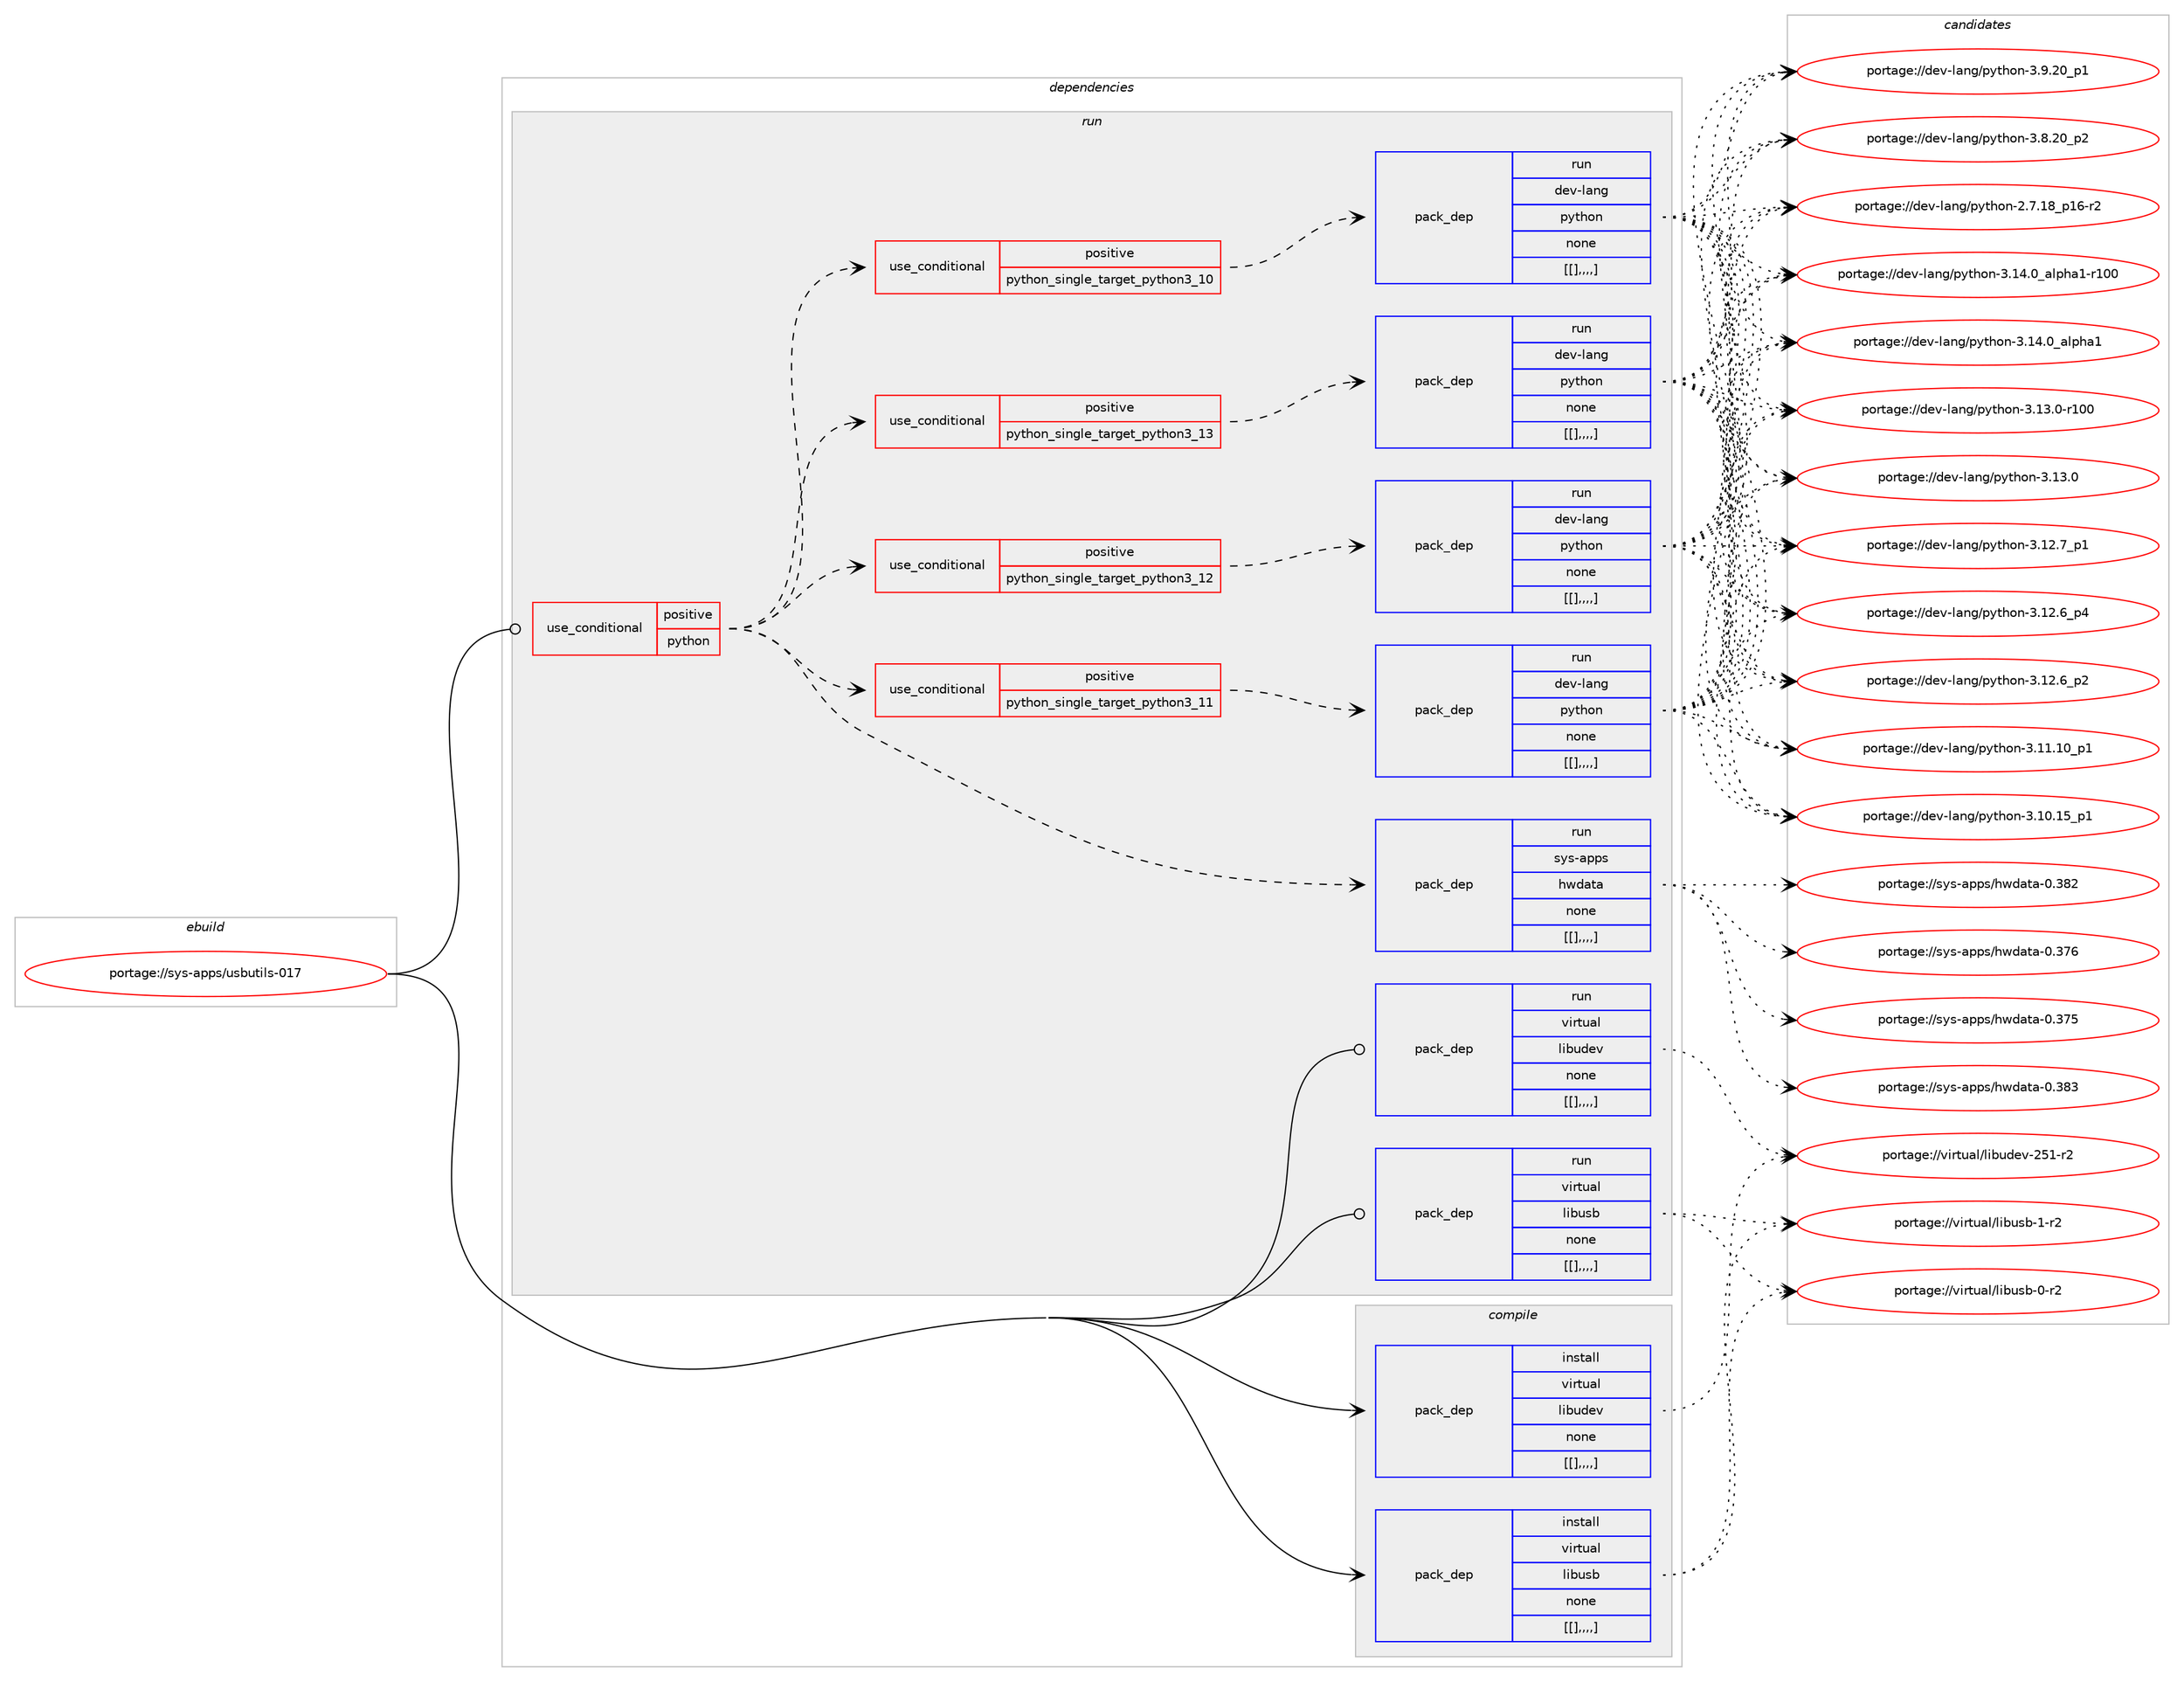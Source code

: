 digraph prolog {

# *************
# Graph options
# *************

newrank=true;
concentrate=true;
compound=true;
graph [rankdir=LR,fontname=Helvetica,fontsize=10,ranksep=1.5];#, ranksep=2.5, nodesep=0.2];
edge  [arrowhead=vee];
node  [fontname=Helvetica,fontsize=10];

# **********
# The ebuild
# **********

subgraph cluster_leftcol {
color=gray;
label=<<i>ebuild</i>>;
id [label="portage://sys-apps/usbutils-017", color=red, width=4, href="../sys-apps/usbutils-017.svg"];
}

# ****************
# The dependencies
# ****************

subgraph cluster_midcol {
color=gray;
label=<<i>dependencies</i>>;
subgraph cluster_compile {
fillcolor="#eeeeee";
style=filled;
label=<<i>compile</i>>;
subgraph pack325316 {
dependency447462 [label=<<TABLE BORDER="0" CELLBORDER="1" CELLSPACING="0" CELLPADDING="4" WIDTH="220"><TR><TD ROWSPAN="6" CELLPADDING="30">pack_dep</TD></TR><TR><TD WIDTH="110">install</TD></TR><TR><TD>virtual</TD></TR><TR><TD>libudev</TD></TR><TR><TD>none</TD></TR><TR><TD>[[],,,,]</TD></TR></TABLE>>, shape=none, color=blue];
}
id:e -> dependency447462:w [weight=20,style="solid",arrowhead="vee"];
subgraph pack325334 {
dependency447526 [label=<<TABLE BORDER="0" CELLBORDER="1" CELLSPACING="0" CELLPADDING="4" WIDTH="220"><TR><TD ROWSPAN="6" CELLPADDING="30">pack_dep</TD></TR><TR><TD WIDTH="110">install</TD></TR><TR><TD>virtual</TD></TR><TR><TD>libusb</TD></TR><TR><TD>none</TD></TR><TR><TD>[[],,,,]</TD></TR></TABLE>>, shape=none, color=blue];
}
id:e -> dependency447526:w [weight=20,style="solid",arrowhead="vee"];
}
subgraph cluster_compileandrun {
fillcolor="#eeeeee";
style=filled;
label=<<i>compile and run</i>>;
}
subgraph cluster_run {
fillcolor="#eeeeee";
style=filled;
label=<<i>run</i>>;
subgraph cond118980 {
dependency447556 [label=<<TABLE BORDER="0" CELLBORDER="1" CELLSPACING="0" CELLPADDING="4"><TR><TD ROWSPAN="3" CELLPADDING="10">use_conditional</TD></TR><TR><TD>positive</TD></TR><TR><TD>python</TD></TR></TABLE>>, shape=none, color=red];
subgraph cond118997 {
dependency447627 [label=<<TABLE BORDER="0" CELLBORDER="1" CELLSPACING="0" CELLPADDING="4"><TR><TD ROWSPAN="3" CELLPADDING="10">use_conditional</TD></TR><TR><TD>positive</TD></TR><TR><TD>python_single_target_python3_10</TD></TR></TABLE>>, shape=none, color=red];
subgraph pack325477 {
dependency447725 [label=<<TABLE BORDER="0" CELLBORDER="1" CELLSPACING="0" CELLPADDING="4" WIDTH="220"><TR><TD ROWSPAN="6" CELLPADDING="30">pack_dep</TD></TR><TR><TD WIDTH="110">run</TD></TR><TR><TD>dev-lang</TD></TR><TR><TD>python</TD></TR><TR><TD>none</TD></TR><TR><TD>[[],,,,]</TD></TR></TABLE>>, shape=none, color=blue];
}
dependency447627:e -> dependency447725:w [weight=20,style="dashed",arrowhead="vee"];
}
dependency447556:e -> dependency447627:w [weight=20,style="dashed",arrowhead="vee"];
subgraph cond119051 {
dependency447748 [label=<<TABLE BORDER="0" CELLBORDER="1" CELLSPACING="0" CELLPADDING="4"><TR><TD ROWSPAN="3" CELLPADDING="10">use_conditional</TD></TR><TR><TD>positive</TD></TR><TR><TD>python_single_target_python3_11</TD></TR></TABLE>>, shape=none, color=red];
subgraph pack325509 {
dependency447790 [label=<<TABLE BORDER="0" CELLBORDER="1" CELLSPACING="0" CELLPADDING="4" WIDTH="220"><TR><TD ROWSPAN="6" CELLPADDING="30">pack_dep</TD></TR><TR><TD WIDTH="110">run</TD></TR><TR><TD>dev-lang</TD></TR><TR><TD>python</TD></TR><TR><TD>none</TD></TR><TR><TD>[[],,,,]</TD></TR></TABLE>>, shape=none, color=blue];
}
dependency447748:e -> dependency447790:w [weight=20,style="dashed",arrowhead="vee"];
}
dependency447556:e -> dependency447748:w [weight=20,style="dashed",arrowhead="vee"];
subgraph cond119091 {
dependency447850 [label=<<TABLE BORDER="0" CELLBORDER="1" CELLSPACING="0" CELLPADDING="4"><TR><TD ROWSPAN="3" CELLPADDING="10">use_conditional</TD></TR><TR><TD>positive</TD></TR><TR><TD>python_single_target_python3_12</TD></TR></TABLE>>, shape=none, color=red];
subgraph pack325585 {
dependency447875 [label=<<TABLE BORDER="0" CELLBORDER="1" CELLSPACING="0" CELLPADDING="4" WIDTH="220"><TR><TD ROWSPAN="6" CELLPADDING="30">pack_dep</TD></TR><TR><TD WIDTH="110">run</TD></TR><TR><TD>dev-lang</TD></TR><TR><TD>python</TD></TR><TR><TD>none</TD></TR><TR><TD>[[],,,,]</TD></TR></TABLE>>, shape=none, color=blue];
}
dependency447850:e -> dependency447875:w [weight=20,style="dashed",arrowhead="vee"];
}
dependency447556:e -> dependency447850:w [weight=20,style="dashed",arrowhead="vee"];
subgraph cond119116 {
dependency447918 [label=<<TABLE BORDER="0" CELLBORDER="1" CELLSPACING="0" CELLPADDING="4"><TR><TD ROWSPAN="3" CELLPADDING="10">use_conditional</TD></TR><TR><TD>positive</TD></TR><TR><TD>python_single_target_python3_13</TD></TR></TABLE>>, shape=none, color=red];
subgraph pack325626 {
dependency447942 [label=<<TABLE BORDER="0" CELLBORDER="1" CELLSPACING="0" CELLPADDING="4" WIDTH="220"><TR><TD ROWSPAN="6" CELLPADDING="30">pack_dep</TD></TR><TR><TD WIDTH="110">run</TD></TR><TR><TD>dev-lang</TD></TR><TR><TD>python</TD></TR><TR><TD>none</TD></TR><TR><TD>[[],,,,]</TD></TR></TABLE>>, shape=none, color=blue];
}
dependency447918:e -> dependency447942:w [weight=20,style="dashed",arrowhead="vee"];
}
dependency447556:e -> dependency447918:w [weight=20,style="dashed",arrowhead="vee"];
subgraph pack325629 {
dependency447953 [label=<<TABLE BORDER="0" CELLBORDER="1" CELLSPACING="0" CELLPADDING="4" WIDTH="220"><TR><TD ROWSPAN="6" CELLPADDING="30">pack_dep</TD></TR><TR><TD WIDTH="110">run</TD></TR><TR><TD>sys-apps</TD></TR><TR><TD>hwdata</TD></TR><TR><TD>none</TD></TR><TR><TD>[[],,,,]</TD></TR></TABLE>>, shape=none, color=blue];
}
dependency447556:e -> dependency447953:w [weight=20,style="dashed",arrowhead="vee"];
}
id:e -> dependency447556:w [weight=20,style="solid",arrowhead="odot"];
subgraph pack325649 {
dependency447978 [label=<<TABLE BORDER="0" CELLBORDER="1" CELLSPACING="0" CELLPADDING="4" WIDTH="220"><TR><TD ROWSPAN="6" CELLPADDING="30">pack_dep</TD></TR><TR><TD WIDTH="110">run</TD></TR><TR><TD>virtual</TD></TR><TR><TD>libudev</TD></TR><TR><TD>none</TD></TR><TR><TD>[[],,,,]</TD></TR></TABLE>>, shape=none, color=blue];
}
id:e -> dependency447978:w [weight=20,style="solid",arrowhead="odot"];
subgraph pack325653 {
dependency447983 [label=<<TABLE BORDER="0" CELLBORDER="1" CELLSPACING="0" CELLPADDING="4" WIDTH="220"><TR><TD ROWSPAN="6" CELLPADDING="30">pack_dep</TD></TR><TR><TD WIDTH="110">run</TD></TR><TR><TD>virtual</TD></TR><TR><TD>libusb</TD></TR><TR><TD>none</TD></TR><TR><TD>[[],,,,]</TD></TR></TABLE>>, shape=none, color=blue];
}
id:e -> dependency447983:w [weight=20,style="solid",arrowhead="odot"];
}
}

# **************
# The candidates
# **************

subgraph cluster_choices {
rank=same;
color=gray;
label=<<i>candidates</i>>;

subgraph choice325042 {
color=black;
nodesep=1;
choice118105114116117971084710810598117100101118455053494511450 [label="portage://virtual/libudev-251-r2", color=red, width=4,href="../virtual/libudev-251-r2.svg"];
dependency447462:e -> choice118105114116117971084710810598117100101118455053494511450:w [style=dotted,weight="100"];
}
subgraph choice325056 {
color=black;
nodesep=1;
choice1181051141161179710847108105981171159845494511450 [label="portage://virtual/libusb-1-r2", color=red, width=4,href="../virtual/libusb-1-r2.svg"];
choice1181051141161179710847108105981171159845484511450 [label="portage://virtual/libusb-0-r2", color=red, width=4,href="../virtual/libusb-0-r2.svg"];
dependency447526:e -> choice1181051141161179710847108105981171159845494511450:w [style=dotted,weight="100"];
dependency447526:e -> choice1181051141161179710847108105981171159845484511450:w [style=dotted,weight="100"];
}
subgraph choice325100 {
color=black;
nodesep=1;
choice100101118451089711010347112121116104111110455146495246489597108112104974945114494848 [label="portage://dev-lang/python-3.14.0_alpha1-r100", color=red, width=4,href="../dev-lang/python-3.14.0_alpha1-r100.svg"];
choice1001011184510897110103471121211161041111104551464952464895971081121049749 [label="portage://dev-lang/python-3.14.0_alpha1", color=red, width=4,href="../dev-lang/python-3.14.0_alpha1.svg"];
choice1001011184510897110103471121211161041111104551464951464845114494848 [label="portage://dev-lang/python-3.13.0-r100", color=red, width=4,href="../dev-lang/python-3.13.0-r100.svg"];
choice10010111845108971101034711212111610411111045514649514648 [label="portage://dev-lang/python-3.13.0", color=red, width=4,href="../dev-lang/python-3.13.0.svg"];
choice100101118451089711010347112121116104111110455146495046559511249 [label="portage://dev-lang/python-3.12.7_p1", color=red, width=4,href="../dev-lang/python-3.12.7_p1.svg"];
choice100101118451089711010347112121116104111110455146495046549511252 [label="portage://dev-lang/python-3.12.6_p4", color=red, width=4,href="../dev-lang/python-3.12.6_p4.svg"];
choice100101118451089711010347112121116104111110455146495046549511250 [label="portage://dev-lang/python-3.12.6_p2", color=red, width=4,href="../dev-lang/python-3.12.6_p2.svg"];
choice10010111845108971101034711212111610411111045514649494649489511249 [label="portage://dev-lang/python-3.11.10_p1", color=red, width=4,href="../dev-lang/python-3.11.10_p1.svg"];
choice10010111845108971101034711212111610411111045514649484649539511249 [label="portage://dev-lang/python-3.10.15_p1", color=red, width=4,href="../dev-lang/python-3.10.15_p1.svg"];
choice100101118451089711010347112121116104111110455146574650489511249 [label="portage://dev-lang/python-3.9.20_p1", color=red, width=4,href="../dev-lang/python-3.9.20_p1.svg"];
choice100101118451089711010347112121116104111110455146564650489511250 [label="portage://dev-lang/python-3.8.20_p2", color=red, width=4,href="../dev-lang/python-3.8.20_p2.svg"];
choice100101118451089711010347112121116104111110455046554649569511249544511450 [label="portage://dev-lang/python-2.7.18_p16-r2", color=red, width=4,href="../dev-lang/python-2.7.18_p16-r2.svg"];
dependency447725:e -> choice100101118451089711010347112121116104111110455146495246489597108112104974945114494848:w [style=dotted,weight="100"];
dependency447725:e -> choice1001011184510897110103471121211161041111104551464952464895971081121049749:w [style=dotted,weight="100"];
dependency447725:e -> choice1001011184510897110103471121211161041111104551464951464845114494848:w [style=dotted,weight="100"];
dependency447725:e -> choice10010111845108971101034711212111610411111045514649514648:w [style=dotted,weight="100"];
dependency447725:e -> choice100101118451089711010347112121116104111110455146495046559511249:w [style=dotted,weight="100"];
dependency447725:e -> choice100101118451089711010347112121116104111110455146495046549511252:w [style=dotted,weight="100"];
dependency447725:e -> choice100101118451089711010347112121116104111110455146495046549511250:w [style=dotted,weight="100"];
dependency447725:e -> choice10010111845108971101034711212111610411111045514649494649489511249:w [style=dotted,weight="100"];
dependency447725:e -> choice10010111845108971101034711212111610411111045514649484649539511249:w [style=dotted,weight="100"];
dependency447725:e -> choice100101118451089711010347112121116104111110455146574650489511249:w [style=dotted,weight="100"];
dependency447725:e -> choice100101118451089711010347112121116104111110455146564650489511250:w [style=dotted,weight="100"];
dependency447725:e -> choice100101118451089711010347112121116104111110455046554649569511249544511450:w [style=dotted,weight="100"];
}
subgraph choice325121 {
color=black;
nodesep=1;
choice100101118451089711010347112121116104111110455146495246489597108112104974945114494848 [label="portage://dev-lang/python-3.14.0_alpha1-r100", color=red, width=4,href="../dev-lang/python-3.14.0_alpha1-r100.svg"];
choice1001011184510897110103471121211161041111104551464952464895971081121049749 [label="portage://dev-lang/python-3.14.0_alpha1", color=red, width=4,href="../dev-lang/python-3.14.0_alpha1.svg"];
choice1001011184510897110103471121211161041111104551464951464845114494848 [label="portage://dev-lang/python-3.13.0-r100", color=red, width=4,href="../dev-lang/python-3.13.0-r100.svg"];
choice10010111845108971101034711212111610411111045514649514648 [label="portage://dev-lang/python-3.13.0", color=red, width=4,href="../dev-lang/python-3.13.0.svg"];
choice100101118451089711010347112121116104111110455146495046559511249 [label="portage://dev-lang/python-3.12.7_p1", color=red, width=4,href="../dev-lang/python-3.12.7_p1.svg"];
choice100101118451089711010347112121116104111110455146495046549511252 [label="portage://dev-lang/python-3.12.6_p4", color=red, width=4,href="../dev-lang/python-3.12.6_p4.svg"];
choice100101118451089711010347112121116104111110455146495046549511250 [label="portage://dev-lang/python-3.12.6_p2", color=red, width=4,href="../dev-lang/python-3.12.6_p2.svg"];
choice10010111845108971101034711212111610411111045514649494649489511249 [label="portage://dev-lang/python-3.11.10_p1", color=red, width=4,href="../dev-lang/python-3.11.10_p1.svg"];
choice10010111845108971101034711212111610411111045514649484649539511249 [label="portage://dev-lang/python-3.10.15_p1", color=red, width=4,href="../dev-lang/python-3.10.15_p1.svg"];
choice100101118451089711010347112121116104111110455146574650489511249 [label="portage://dev-lang/python-3.9.20_p1", color=red, width=4,href="../dev-lang/python-3.9.20_p1.svg"];
choice100101118451089711010347112121116104111110455146564650489511250 [label="portage://dev-lang/python-3.8.20_p2", color=red, width=4,href="../dev-lang/python-3.8.20_p2.svg"];
choice100101118451089711010347112121116104111110455046554649569511249544511450 [label="portage://dev-lang/python-2.7.18_p16-r2", color=red, width=4,href="../dev-lang/python-2.7.18_p16-r2.svg"];
dependency447790:e -> choice100101118451089711010347112121116104111110455146495246489597108112104974945114494848:w [style=dotted,weight="100"];
dependency447790:e -> choice1001011184510897110103471121211161041111104551464952464895971081121049749:w [style=dotted,weight="100"];
dependency447790:e -> choice1001011184510897110103471121211161041111104551464951464845114494848:w [style=dotted,weight="100"];
dependency447790:e -> choice10010111845108971101034711212111610411111045514649514648:w [style=dotted,weight="100"];
dependency447790:e -> choice100101118451089711010347112121116104111110455146495046559511249:w [style=dotted,weight="100"];
dependency447790:e -> choice100101118451089711010347112121116104111110455146495046549511252:w [style=dotted,weight="100"];
dependency447790:e -> choice100101118451089711010347112121116104111110455146495046549511250:w [style=dotted,weight="100"];
dependency447790:e -> choice10010111845108971101034711212111610411111045514649494649489511249:w [style=dotted,weight="100"];
dependency447790:e -> choice10010111845108971101034711212111610411111045514649484649539511249:w [style=dotted,weight="100"];
dependency447790:e -> choice100101118451089711010347112121116104111110455146574650489511249:w [style=dotted,weight="100"];
dependency447790:e -> choice100101118451089711010347112121116104111110455146564650489511250:w [style=dotted,weight="100"];
dependency447790:e -> choice100101118451089711010347112121116104111110455046554649569511249544511450:w [style=dotted,weight="100"];
}
subgraph choice325142 {
color=black;
nodesep=1;
choice100101118451089711010347112121116104111110455146495246489597108112104974945114494848 [label="portage://dev-lang/python-3.14.0_alpha1-r100", color=red, width=4,href="../dev-lang/python-3.14.0_alpha1-r100.svg"];
choice1001011184510897110103471121211161041111104551464952464895971081121049749 [label="portage://dev-lang/python-3.14.0_alpha1", color=red, width=4,href="../dev-lang/python-3.14.0_alpha1.svg"];
choice1001011184510897110103471121211161041111104551464951464845114494848 [label="portage://dev-lang/python-3.13.0-r100", color=red, width=4,href="../dev-lang/python-3.13.0-r100.svg"];
choice10010111845108971101034711212111610411111045514649514648 [label="portage://dev-lang/python-3.13.0", color=red, width=4,href="../dev-lang/python-3.13.0.svg"];
choice100101118451089711010347112121116104111110455146495046559511249 [label="portage://dev-lang/python-3.12.7_p1", color=red, width=4,href="../dev-lang/python-3.12.7_p1.svg"];
choice100101118451089711010347112121116104111110455146495046549511252 [label="portage://dev-lang/python-3.12.6_p4", color=red, width=4,href="../dev-lang/python-3.12.6_p4.svg"];
choice100101118451089711010347112121116104111110455146495046549511250 [label="portage://dev-lang/python-3.12.6_p2", color=red, width=4,href="../dev-lang/python-3.12.6_p2.svg"];
choice10010111845108971101034711212111610411111045514649494649489511249 [label="portage://dev-lang/python-3.11.10_p1", color=red, width=4,href="../dev-lang/python-3.11.10_p1.svg"];
choice10010111845108971101034711212111610411111045514649484649539511249 [label="portage://dev-lang/python-3.10.15_p1", color=red, width=4,href="../dev-lang/python-3.10.15_p1.svg"];
choice100101118451089711010347112121116104111110455146574650489511249 [label="portage://dev-lang/python-3.9.20_p1", color=red, width=4,href="../dev-lang/python-3.9.20_p1.svg"];
choice100101118451089711010347112121116104111110455146564650489511250 [label="portage://dev-lang/python-3.8.20_p2", color=red, width=4,href="../dev-lang/python-3.8.20_p2.svg"];
choice100101118451089711010347112121116104111110455046554649569511249544511450 [label="portage://dev-lang/python-2.7.18_p16-r2", color=red, width=4,href="../dev-lang/python-2.7.18_p16-r2.svg"];
dependency447875:e -> choice100101118451089711010347112121116104111110455146495246489597108112104974945114494848:w [style=dotted,weight="100"];
dependency447875:e -> choice1001011184510897110103471121211161041111104551464952464895971081121049749:w [style=dotted,weight="100"];
dependency447875:e -> choice1001011184510897110103471121211161041111104551464951464845114494848:w [style=dotted,weight="100"];
dependency447875:e -> choice10010111845108971101034711212111610411111045514649514648:w [style=dotted,weight="100"];
dependency447875:e -> choice100101118451089711010347112121116104111110455146495046559511249:w [style=dotted,weight="100"];
dependency447875:e -> choice100101118451089711010347112121116104111110455146495046549511252:w [style=dotted,weight="100"];
dependency447875:e -> choice100101118451089711010347112121116104111110455146495046549511250:w [style=dotted,weight="100"];
dependency447875:e -> choice10010111845108971101034711212111610411111045514649494649489511249:w [style=dotted,weight="100"];
dependency447875:e -> choice10010111845108971101034711212111610411111045514649484649539511249:w [style=dotted,weight="100"];
dependency447875:e -> choice100101118451089711010347112121116104111110455146574650489511249:w [style=dotted,weight="100"];
dependency447875:e -> choice100101118451089711010347112121116104111110455146564650489511250:w [style=dotted,weight="100"];
dependency447875:e -> choice100101118451089711010347112121116104111110455046554649569511249544511450:w [style=dotted,weight="100"];
}
subgraph choice325152 {
color=black;
nodesep=1;
choice100101118451089711010347112121116104111110455146495246489597108112104974945114494848 [label="portage://dev-lang/python-3.14.0_alpha1-r100", color=red, width=4,href="../dev-lang/python-3.14.0_alpha1-r100.svg"];
choice1001011184510897110103471121211161041111104551464952464895971081121049749 [label="portage://dev-lang/python-3.14.0_alpha1", color=red, width=4,href="../dev-lang/python-3.14.0_alpha1.svg"];
choice1001011184510897110103471121211161041111104551464951464845114494848 [label="portage://dev-lang/python-3.13.0-r100", color=red, width=4,href="../dev-lang/python-3.13.0-r100.svg"];
choice10010111845108971101034711212111610411111045514649514648 [label="portage://dev-lang/python-3.13.0", color=red, width=4,href="../dev-lang/python-3.13.0.svg"];
choice100101118451089711010347112121116104111110455146495046559511249 [label="portage://dev-lang/python-3.12.7_p1", color=red, width=4,href="../dev-lang/python-3.12.7_p1.svg"];
choice100101118451089711010347112121116104111110455146495046549511252 [label="portage://dev-lang/python-3.12.6_p4", color=red, width=4,href="../dev-lang/python-3.12.6_p4.svg"];
choice100101118451089711010347112121116104111110455146495046549511250 [label="portage://dev-lang/python-3.12.6_p2", color=red, width=4,href="../dev-lang/python-3.12.6_p2.svg"];
choice10010111845108971101034711212111610411111045514649494649489511249 [label="portage://dev-lang/python-3.11.10_p1", color=red, width=4,href="../dev-lang/python-3.11.10_p1.svg"];
choice10010111845108971101034711212111610411111045514649484649539511249 [label="portage://dev-lang/python-3.10.15_p1", color=red, width=4,href="../dev-lang/python-3.10.15_p1.svg"];
choice100101118451089711010347112121116104111110455146574650489511249 [label="portage://dev-lang/python-3.9.20_p1", color=red, width=4,href="../dev-lang/python-3.9.20_p1.svg"];
choice100101118451089711010347112121116104111110455146564650489511250 [label="portage://dev-lang/python-3.8.20_p2", color=red, width=4,href="../dev-lang/python-3.8.20_p2.svg"];
choice100101118451089711010347112121116104111110455046554649569511249544511450 [label="portage://dev-lang/python-2.7.18_p16-r2", color=red, width=4,href="../dev-lang/python-2.7.18_p16-r2.svg"];
dependency447942:e -> choice100101118451089711010347112121116104111110455146495246489597108112104974945114494848:w [style=dotted,weight="100"];
dependency447942:e -> choice1001011184510897110103471121211161041111104551464952464895971081121049749:w [style=dotted,weight="100"];
dependency447942:e -> choice1001011184510897110103471121211161041111104551464951464845114494848:w [style=dotted,weight="100"];
dependency447942:e -> choice10010111845108971101034711212111610411111045514649514648:w [style=dotted,weight="100"];
dependency447942:e -> choice100101118451089711010347112121116104111110455146495046559511249:w [style=dotted,weight="100"];
dependency447942:e -> choice100101118451089711010347112121116104111110455146495046549511252:w [style=dotted,weight="100"];
dependency447942:e -> choice100101118451089711010347112121116104111110455146495046549511250:w [style=dotted,weight="100"];
dependency447942:e -> choice10010111845108971101034711212111610411111045514649494649489511249:w [style=dotted,weight="100"];
dependency447942:e -> choice10010111845108971101034711212111610411111045514649484649539511249:w [style=dotted,weight="100"];
dependency447942:e -> choice100101118451089711010347112121116104111110455146574650489511249:w [style=dotted,weight="100"];
dependency447942:e -> choice100101118451089711010347112121116104111110455146564650489511250:w [style=dotted,weight="100"];
dependency447942:e -> choice100101118451089711010347112121116104111110455046554649569511249544511450:w [style=dotted,weight="100"];
}
subgraph choice325172 {
color=black;
nodesep=1;
choice1151211154597112112115471041191009711697454846515651 [label="portage://sys-apps/hwdata-0.383", color=red, width=4,href="../sys-apps/hwdata-0.383.svg"];
choice1151211154597112112115471041191009711697454846515650 [label="portage://sys-apps/hwdata-0.382", color=red, width=4,href="../sys-apps/hwdata-0.382.svg"];
choice1151211154597112112115471041191009711697454846515554 [label="portage://sys-apps/hwdata-0.376", color=red, width=4,href="../sys-apps/hwdata-0.376.svg"];
choice1151211154597112112115471041191009711697454846515553 [label="portage://sys-apps/hwdata-0.375", color=red, width=4,href="../sys-apps/hwdata-0.375.svg"];
dependency447953:e -> choice1151211154597112112115471041191009711697454846515651:w [style=dotted,weight="100"];
dependency447953:e -> choice1151211154597112112115471041191009711697454846515650:w [style=dotted,weight="100"];
dependency447953:e -> choice1151211154597112112115471041191009711697454846515554:w [style=dotted,weight="100"];
dependency447953:e -> choice1151211154597112112115471041191009711697454846515553:w [style=dotted,weight="100"];
}
subgraph choice325197 {
color=black;
nodesep=1;
choice118105114116117971084710810598117100101118455053494511450 [label="portage://virtual/libudev-251-r2", color=red, width=4,href="../virtual/libudev-251-r2.svg"];
dependency447978:e -> choice118105114116117971084710810598117100101118455053494511450:w [style=dotted,weight="100"];
}
subgraph choice325211 {
color=black;
nodesep=1;
choice1181051141161179710847108105981171159845494511450 [label="portage://virtual/libusb-1-r2", color=red, width=4,href="../virtual/libusb-1-r2.svg"];
choice1181051141161179710847108105981171159845484511450 [label="portage://virtual/libusb-0-r2", color=red, width=4,href="../virtual/libusb-0-r2.svg"];
dependency447983:e -> choice1181051141161179710847108105981171159845494511450:w [style=dotted,weight="100"];
dependency447983:e -> choice1181051141161179710847108105981171159845484511450:w [style=dotted,weight="100"];
}
}

}
